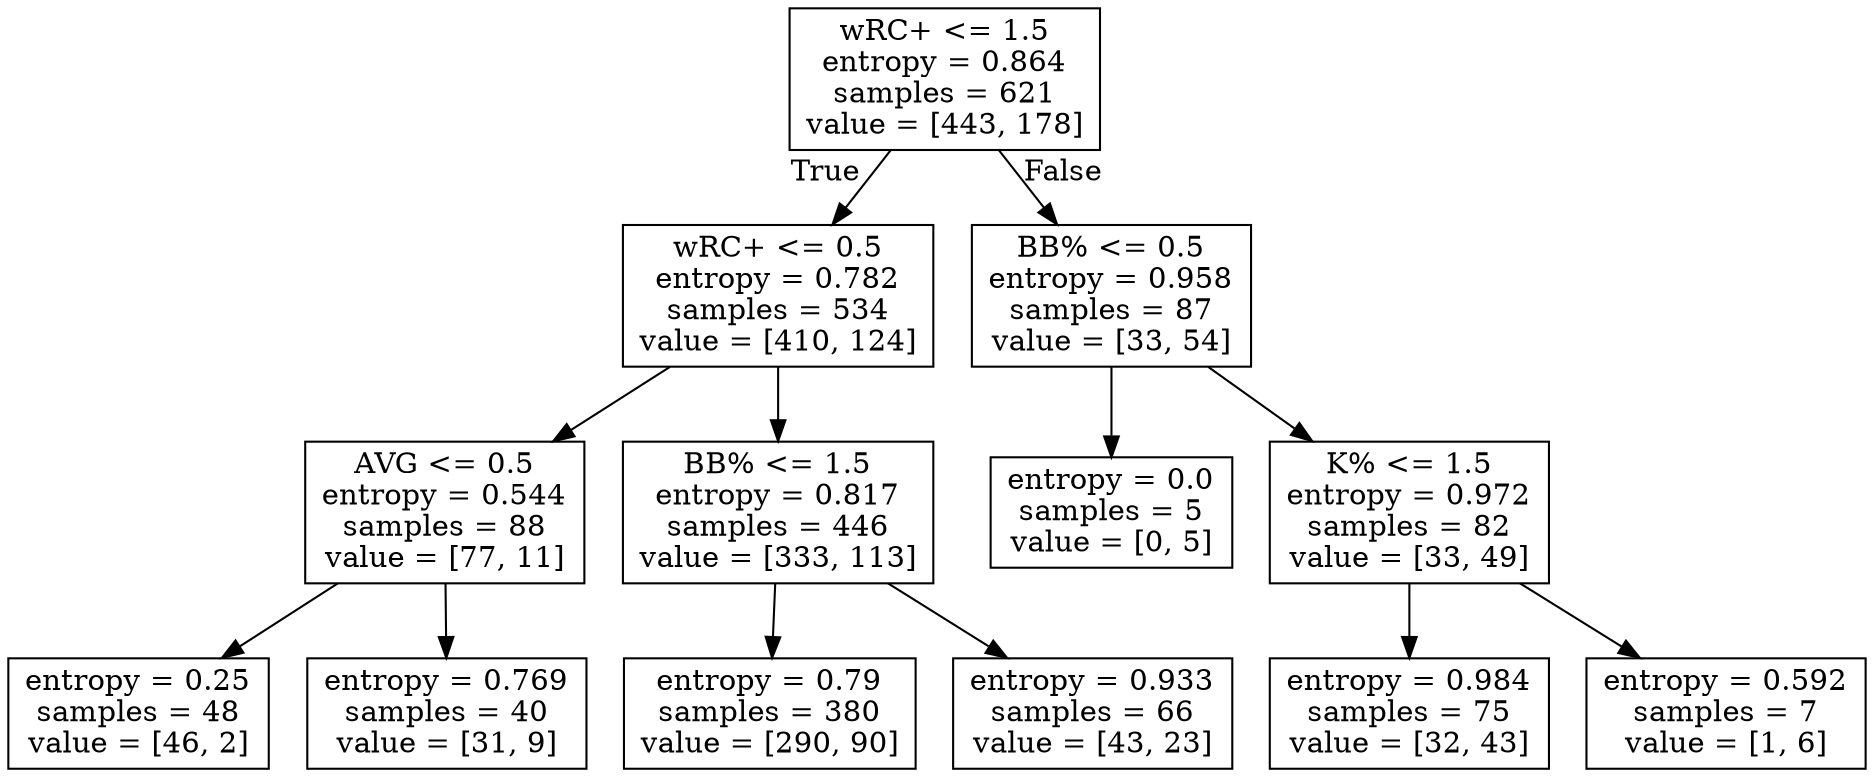 digraph Tree {
node [shape=box] ;
0 [label="wRC+ <= 1.5\nentropy = 0.864\nsamples = 621\nvalue = [443, 178]"] ;
1 [label="wRC+ <= 0.5\nentropy = 0.782\nsamples = 534\nvalue = [410, 124]"] ;
0 -> 1 [labeldistance=2.5, labelangle=45, headlabel="True"] ;
2 [label="AVG <= 0.5\nentropy = 0.544\nsamples = 88\nvalue = [77, 11]"] ;
1 -> 2 ;
3 [label="entropy = 0.25\nsamples = 48\nvalue = [46, 2]"] ;
2 -> 3 ;
4 [label="entropy = 0.769\nsamples = 40\nvalue = [31, 9]"] ;
2 -> 4 ;
5 [label="BB% <= 1.5\nentropy = 0.817\nsamples = 446\nvalue = [333, 113]"] ;
1 -> 5 ;
6 [label="entropy = 0.79\nsamples = 380\nvalue = [290, 90]"] ;
5 -> 6 ;
7 [label="entropy = 0.933\nsamples = 66\nvalue = [43, 23]"] ;
5 -> 7 ;
8 [label="BB% <= 0.5\nentropy = 0.958\nsamples = 87\nvalue = [33, 54]"] ;
0 -> 8 [labeldistance=2.5, labelangle=-45, headlabel="False"] ;
9 [label="entropy = 0.0\nsamples = 5\nvalue = [0, 5]"] ;
8 -> 9 ;
10 [label="K% <= 1.5\nentropy = 0.972\nsamples = 82\nvalue = [33, 49]"] ;
8 -> 10 ;
11 [label="entropy = 0.984\nsamples = 75\nvalue = [32, 43]"] ;
10 -> 11 ;
12 [label="entropy = 0.592\nsamples = 7\nvalue = [1, 6]"] ;
10 -> 12 ;
}